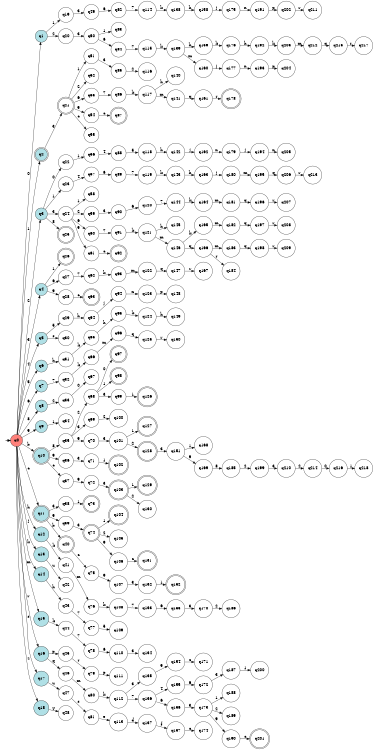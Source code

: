 digraph APTAALF {
__start0 [style = invis, shape = none, label = "", width = 0, height = 0];

rankdir=LR;
size="8,5";

s0 [style="filled", color="black", fillcolor="#ff817b" shape="circle", label="q0"];
s1 [style="filled", color="black", fillcolor="powderblue" shape="circle", label="q1"];
s2 [style="rounded,filled", color="black", fillcolor="powderblue" shape="doublecircle", label="q2"];
s3 [style="filled", color="black", fillcolor="powderblue" shape="circle", label="q3"];
s4 [style="filled", color="black", fillcolor="powderblue" shape="circle", label="q4"];
s5 [style="filled", color="black", fillcolor="powderblue" shape="circle", label="q5"];
s6 [style="filled", color="black", fillcolor="powderblue" shape="circle", label="q6"];
s7 [style="filled", color="black", fillcolor="powderblue" shape="circle", label="q7"];
s8 [style="filled", color="black", fillcolor="powderblue" shape="circle", label="q8"];
s9 [style="filled", color="black", fillcolor="powderblue" shape="circle", label="q9"];
s10 [style="rounded,filled", color="black", fillcolor="powderblue" shape="doublecircle", label="q10"];
s11 [style="rounded,filled", color="black", fillcolor="powderblue" shape="doublecircle", label="q11"];
s12 [style="filled", color="black", fillcolor="powderblue" shape="circle", label="q12"];
s13 [style="filled", color="black", fillcolor="powderblue" shape="circle", label="q13"];
s14 [style="filled", color="black", fillcolor="powderblue" shape="circle", label="q14"];
s15 [style="filled", color="black", fillcolor="powderblue" shape="circle", label="q15"];
s16 [style="filled", color="black", fillcolor="powderblue" shape="circle", label="q16"];
s17 [style="filled", color="black", fillcolor="powderblue" shape="circle", label="q17"];
s18 [style="filled", color="black", fillcolor="powderblue" shape="circle", label="q18"];
s19 [style="filled", color="black", fillcolor="white" shape="circle", label="q19"];
s20 [style="filled", color="black", fillcolor="white" shape="circle", label="q20"];
s21 [style="rounded,filled", color="black", fillcolor="white" shape="doublecircle", label="q21"];
s22 [style="filled", color="black", fillcolor="white" shape="circle", label="q22"];
s23 [style="filled", color="black", fillcolor="white" shape="circle", label="q23"];
s24 [style="filled", color="black", fillcolor="white" shape="circle", label="q24"];
s25 [style="rounded,filled", color="black", fillcolor="white" shape="doublecircle", label="q25"];
s26 [style="rounded,filled", color="black", fillcolor="white" shape="doublecircle", label="q26"];
s27 [style="filled", color="black", fillcolor="white" shape="circle", label="q27"];
s28 [style="filled", color="black", fillcolor="white" shape="circle", label="q28"];
s29 [style="filled", color="black", fillcolor="white" shape="circle", label="q29"];
s30 [style="filled", color="black", fillcolor="white" shape="circle", label="q30"];
s31 [style="filled", color="black", fillcolor="white" shape="circle", label="q31"];
s32 [style="filled", color="black", fillcolor="white" shape="circle", label="q32"];
s33 [style="filled", color="black", fillcolor="white" shape="circle", label="q33"];
s34 [style="filled", color="black", fillcolor="white" shape="circle", label="q34"];
s35 [style="filled", color="black", fillcolor="white" shape="circle", label="q35"];
s36 [style="filled", color="black", fillcolor="white" shape="circle", label="q36"];
s37 [style="filled", color="black", fillcolor="white" shape="circle", label="q37"];
s38 [style="filled", color="black", fillcolor="white" shape="circle", label="q38"];
s39 [style="filled", color="black", fillcolor="white" shape="circle", label="q39"];
s40 [style="rounded,filled", color="black", fillcolor="white" shape="doublecircle", label="q40"];
s41 [style="filled", color="black", fillcolor="white" shape="circle", label="q41"];
s42 [style="filled", color="black", fillcolor="white" shape="circle", label="q42"];
s43 [style="filled", color="black", fillcolor="white" shape="circle", label="q43"];
s44 [style="filled", color="black", fillcolor="white" shape="circle", label="q44"];
s45 [style="filled", color="black", fillcolor="white" shape="circle", label="q45"];
s46 [style="filled", color="black", fillcolor="white" shape="circle", label="q46"];
s47 [style="filled", color="black", fillcolor="white" shape="circle", label="q47"];
s48 [style="filled", color="black", fillcolor="white" shape="circle", label="q48"];
s49 [style="filled", color="black", fillcolor="white" shape="circle", label="q49"];
s50 [style="filled", color="black", fillcolor="white" shape="circle", label="q50"];
s51 [style="filled", color="black", fillcolor="white" shape="circle", label="q51"];
s52 [style="filled", color="black", fillcolor="white" shape="circle", label="q52"];
s53 [style="filled", color="black", fillcolor="white" shape="circle", label="q53"];
s54 [style="filled", color="black", fillcolor="white" shape="circle", label="q54"];
s55 [style="filled", color="black", fillcolor="white" shape="circle", label="q55"];
s56 [style="filled", color="black", fillcolor="white" shape="circle", label="q56"];
s57 [style="filled", color="black", fillcolor="white" shape="circle", label="q57"];
s58 [style="filled", color="black", fillcolor="white" shape="circle", label="q58"];
s59 [style="filled", color="black", fillcolor="white" shape="circle", label="q59"];
s60 [style="filled", color="black", fillcolor="white" shape="circle", label="q60"];
s61 [style="filled", color="black", fillcolor="white" shape="circle", label="q61"];
s62 [style="filled", color="black", fillcolor="white" shape="circle", label="q62"];
s63 [style="rounded,filled", color="black", fillcolor="white" shape="doublecircle", label="q63"];
s64 [style="filled", color="black", fillcolor="white" shape="circle", label="q64"];
s65 [style="filled", color="black", fillcolor="white" shape="circle", label="q65"];
s66 [style="filled", color="black", fillcolor="white" shape="circle", label="q66"];
s67 [style="filled", color="black", fillcolor="white" shape="circle", label="q67"];
s68 [style="filled", color="black", fillcolor="white" shape="circle", label="q68"];
s69 [style="filled", color="black", fillcolor="white" shape="circle", label="q69"];
s70 [style="filled", color="black", fillcolor="white" shape="circle", label="q70"];
s71 [style="filled", color="black", fillcolor="white" shape="circle", label="q71"];
s72 [style="filled", color="black", fillcolor="white" shape="circle", label="q72"];
s73 [style="rounded,filled", color="black", fillcolor="white" shape="doublecircle", label="q73"];
s74 [style="rounded,filled", color="black", fillcolor="white" shape="doublecircle", label="q74"];
s75 [style="filled", color="black", fillcolor="white" shape="circle", label="q75"];
s76 [style="filled", color="black", fillcolor="white" shape="circle", label="q76"];
s77 [style="filled", color="black", fillcolor="white" shape="circle", label="q77"];
s78 [style="filled", color="black", fillcolor="white" shape="circle", label="q78"];
s79 [style="filled", color="black", fillcolor="white" shape="circle", label="q79"];
s80 [style="filled", color="black", fillcolor="white" shape="circle", label="q80"];
s81 [style="filled", color="black", fillcolor="white" shape="circle", label="q81"];
s82 [style="filled", color="black", fillcolor="white" shape="circle", label="q82"];
s83 [style="filled", color="black", fillcolor="white" shape="circle", label="q83"];
s84 [style="filled", color="black", fillcolor="white" shape="circle", label="q84"];
s85 [style="filled", color="black", fillcolor="white" shape="circle", label="q85"];
s86 [style="filled", color="black", fillcolor="white" shape="circle", label="q86"];
s87 [style="rounded,filled", color="black", fillcolor="white" shape="doublecircle", label="q87"];
s88 [style="filled", color="black", fillcolor="white" shape="circle", label="q88"];
s89 [style="filled", color="black", fillcolor="white" shape="circle", label="q89"];
s90 [style="filled", color="black", fillcolor="white" shape="circle", label="q90"];
s91 [style="filled", color="black", fillcolor="white" shape="circle", label="q91"];
s92 [style="rounded,filled", color="black", fillcolor="white" shape="doublecircle", label="q92"];
s93 [style="filled", color="black", fillcolor="white" shape="circle", label="q93"];
s94 [style="filled", color="black", fillcolor="white" shape="circle", label="q94"];
s95 [style="filled", color="black", fillcolor="white" shape="circle", label="q95"];
s96 [style="filled", color="black", fillcolor="white" shape="circle", label="q96"];
s97 [style="rounded,filled", color="black", fillcolor="white" shape="doublecircle", label="q97"];
s98 [style="rounded,filled", color="black", fillcolor="white" shape="doublecircle", label="q98"];
s99 [style="filled", color="black", fillcolor="white" shape="circle", label="q99"];
s100 [style="filled", color="black", fillcolor="white" shape="circle", label="q100"];
s101 [style="filled", color="black", fillcolor="white" shape="circle", label="q101"];
s102 [style="rounded,filled", color="black", fillcolor="white" shape="doublecircle", label="q102"];
s103 [style="rounded,filled", color="black", fillcolor="white" shape="doublecircle", label="q103"];
s104 [style="rounded,filled", color="black", fillcolor="white" shape="doublecircle", label="q104"];
s105 [style="filled", color="black", fillcolor="white" shape="circle", label="q105"];
s106 [style="filled", color="black", fillcolor="white" shape="circle", label="q106"];
s107 [style="filled", color="black", fillcolor="white" shape="circle", label="q107"];
s108 [style="filled", color="black", fillcolor="white" shape="circle", label="q108"];
s109 [style="filled", color="black", fillcolor="white" shape="circle", label="q109"];
s110 [style="filled", color="black", fillcolor="white" shape="circle", label="q110"];
s111 [style="filled", color="black", fillcolor="white" shape="circle", label="q111"];
s112 [style="filled", color="black", fillcolor="white" shape="circle", label="q112"];
s113 [style="filled", color="black", fillcolor="white" shape="circle", label="q113"];
s114 [style="filled", color="black", fillcolor="white" shape="circle", label="q114"];
s115 [style="filled", color="black", fillcolor="white" shape="circle", label="q115"];
s116 [style="filled", color="black", fillcolor="white" shape="circle", label="q116"];
s117 [style="filled", color="black", fillcolor="white" shape="circle", label="q117"];
s118 [style="filled", color="black", fillcolor="white" shape="circle", label="q118"];
s119 [style="filled", color="black", fillcolor="white" shape="circle", label="q119"];
s120 [style="filled", color="black", fillcolor="white" shape="circle", label="q120"];
s121 [style="filled", color="black", fillcolor="white" shape="circle", label="q121"];
s122 [style="filled", color="black", fillcolor="white" shape="circle", label="q122"];
s123 [style="filled", color="black", fillcolor="white" shape="circle", label="q123"];
s124 [style="filled", color="black", fillcolor="white" shape="circle", label="q124"];
s125 [style="filled", color="black", fillcolor="white" shape="circle", label="q125"];
s126 [style="rounded,filled", color="black", fillcolor="white" shape="doublecircle", label="q126"];
s127 [style="rounded,filled", color="black", fillcolor="white" shape="doublecircle", label="q127"];
s128 [style="rounded,filled", color="black", fillcolor="white" shape="doublecircle", label="q128"];
s129 [style="rounded,filled", color="black", fillcolor="white" shape="doublecircle", label="q129"];
s130 [style="filled", color="black", fillcolor="white" shape="circle", label="q130"];
s131 [style="rounded,filled", color="black", fillcolor="white" shape="doublecircle", label="q131"];
s132 [style="filled", color="black", fillcolor="white" shape="circle", label="q132"];
s133 [style="filled", color="black", fillcolor="white" shape="circle", label="q133"];
s134 [style="filled", color="black", fillcolor="white" shape="circle", label="q134"];
s135 [style="filled", color="black", fillcolor="white" shape="circle", label="q135"];
s136 [style="filled", color="black", fillcolor="white" shape="circle", label="q136"];
s137 [style="filled", color="black", fillcolor="white" shape="circle", label="q137"];
s138 [style="filled", color="black", fillcolor="white" shape="circle", label="q138"];
s139 [style="filled", color="black", fillcolor="white" shape="circle", label="q139"];
s140 [style="filled", color="black", fillcolor="white" shape="circle", label="q140"];
s141 [style="filled", color="black", fillcolor="white" shape="circle", label="q141"];
s142 [style="filled", color="black", fillcolor="white" shape="circle", label="q142"];
s143 [style="filled", color="black", fillcolor="white" shape="circle", label="q143"];
s144 [style="filled", color="black", fillcolor="white" shape="circle", label="q144"];
s145 [style="filled", color="black", fillcolor="white" shape="circle", label="q145"];
s146 [style="filled", color="black", fillcolor="white" shape="circle", label="q146"];
s147 [style="filled", color="black", fillcolor="white" shape="circle", label="q147"];
s148 [style="filled", color="black", fillcolor="white" shape="circle", label="q148"];
s149 [style="filled", color="black", fillcolor="white" shape="circle", label="q149"];
s150 [style="filled", color="black", fillcolor="white" shape="circle", label="q150"];
s151 [style="filled", color="black", fillcolor="white" shape="circle", label="q151"];
s152 [style="rounded,filled", color="black", fillcolor="white" shape="doublecircle", label="q152"];
s153 [style="filled", color="black", fillcolor="white" shape="circle", label="q153"];
s154 [style="filled", color="black", fillcolor="white" shape="circle", label="q154"];
s155 [style="filled", color="black", fillcolor="white" shape="circle", label="q155"];
s156 [style="filled", color="black", fillcolor="white" shape="circle", label="q156"];
s157 [style="filled", color="black", fillcolor="white" shape="circle", label="q157"];
s158 [style="filled", color="black", fillcolor="white" shape="circle", label="q158"];
s159 [style="filled", color="black", fillcolor="white" shape="circle", label="q159"];
s160 [style="filled", color="black", fillcolor="white" shape="circle", label="q160"];
s161 [style="filled", color="black", fillcolor="white" shape="circle", label="q161"];
s162 [style="filled", color="black", fillcolor="white" shape="circle", label="q162"];
s163 [style="filled", color="black", fillcolor="white" shape="circle", label="q163"];
s164 [style="filled", color="black", fillcolor="white" shape="circle", label="q164"];
s165 [style="filled", color="black", fillcolor="white" shape="circle", label="q165"];
s166 [style="filled", color="black", fillcolor="white" shape="circle", label="q166"];
s167 [style="filled", color="black", fillcolor="white" shape="circle", label="q167"];
s168 [style="filled", color="black", fillcolor="white" shape="circle", label="q168"];
s169 [style="filled", color="black", fillcolor="white" shape="circle", label="q169"];
s170 [style="filled", color="black", fillcolor="white" shape="circle", label="q170"];
s171 [style="filled", color="black", fillcolor="white" shape="circle", label="q171"];
s172 [style="filled", color="black", fillcolor="white" shape="circle", label="q172"];
s173 [style="filled", color="black", fillcolor="white" shape="circle", label="q173"];
s174 [style="filled", color="black", fillcolor="white" shape="circle", label="q174"];
s175 [style="filled", color="black", fillcolor="white" shape="circle", label="q175"];
s176 [style="filled", color="black", fillcolor="white" shape="circle", label="q176"];
s177 [style="filled", color="black", fillcolor="white" shape="circle", label="q177"];
s178 [style="rounded,filled", color="black", fillcolor="white" shape="doublecircle", label="q178"];
s179 [style="filled", color="black", fillcolor="white" shape="circle", label="q179"];
s180 [style="filled", color="black", fillcolor="white" shape="circle", label="q180"];
s181 [style="filled", color="black", fillcolor="white" shape="circle", label="q181"];
s182 [style="filled", color="black", fillcolor="white" shape="circle", label="q182"];
s183 [style="filled", color="black", fillcolor="white" shape="circle", label="q183"];
s184 [style="filled", color="black", fillcolor="white" shape="circle", label="q184"];
s185 [style="filled", color="black", fillcolor="white" shape="circle", label="q185"];
s186 [style="filled", color="black", fillcolor="white" shape="circle", label="q186"];
s187 [style="filled", color="black", fillcolor="white" shape="circle", label="q187"];
s188 [style="filled", color="black", fillcolor="white" shape="circle", label="q188"];
s189 [style="filled", color="black", fillcolor="white" shape="circle", label="q189"];
s190 [style="filled", color="black", fillcolor="white" shape="circle", label="q190"];
s191 [style="filled", color="black", fillcolor="white" shape="circle", label="q191"];
s192 [style="filled", color="black", fillcolor="white" shape="circle", label="q192"];
s193 [style="filled", color="black", fillcolor="white" shape="circle", label="q193"];
s194 [style="filled", color="black", fillcolor="white" shape="circle", label="q194"];
s195 [style="filled", color="black", fillcolor="white" shape="circle", label="q195"];
s196 [style="filled", color="black", fillcolor="white" shape="circle", label="q196"];
s197 [style="filled", color="black", fillcolor="white" shape="circle", label="q197"];
s198 [style="filled", color="black", fillcolor="white" shape="circle", label="q198"];
s199 [style="filled", color="black", fillcolor="white" shape="circle", label="q199"];
s200 [style="filled", color="black", fillcolor="white" shape="circle", label="q200"];
s201 [style="rounded,filled", color="black", fillcolor="white" shape="doublecircle", label="q201"];
s202 [style="filled", color="black", fillcolor="white" shape="circle", label="q202"];
s203 [style="filled", color="black", fillcolor="white" shape="circle", label="q203"];
s204 [style="filled", color="black", fillcolor="white" shape="circle", label="q204"];
s205 [style="filled", color="black", fillcolor="white" shape="circle", label="q205"];
s206 [style="filled", color="black", fillcolor="white" shape="circle", label="q206"];
s207 [style="filled", color="black", fillcolor="white" shape="circle", label="q207"];
s208 [style="filled", color="black", fillcolor="white" shape="circle", label="q208"];
s209 [style="filled", color="black", fillcolor="white" shape="circle", label="q209"];
s210 [style="filled", color="black", fillcolor="white" shape="circle", label="q210"];
s211 [style="filled", color="black", fillcolor="white" shape="circle", label="q211"];
s212 [style="filled", color="black", fillcolor="white" shape="circle", label="q212"];
s213 [style="filled", color="black", fillcolor="white" shape="circle", label="q213"];
s214 [style="filled", color="black", fillcolor="white" shape="circle", label="q214"];
s215 [style="filled", color="black", fillcolor="white" shape="circle", label="q215"];
s216 [style="filled", color="black", fillcolor="white" shape="circle", label="q216"];
s217 [style="filled", color="black", fillcolor="white" shape="circle", label="q217"];
s218 [style="filled", color="black", fillcolor="white" shape="circle", label="q218"];
subgraph cluster_main { 
	graph [pad=".75", ranksep="0.15", nodesep="0.15"];
	 style=invis; 
	__start0 -> s0 [penwidth=2];
}
s0 -> s1 [label="0"];
s0 -> s2 [label="1"];
s0 -> s3 [label="2"];
s0 -> s4 [label="3"];
s0 -> s5 [label="4"];
s0 -> s6 [label="5"];
s0 -> s7 [label="6"];
s0 -> s8 [label="8"];
s0 -> s9 [label="9"];
s0 -> s10 [label="b"];
s0 -> s11 [label="c"];
s0 -> s12 [label="h"];
s0 -> s13 [label="j"];
s0 -> s14 [label="k"];
s0 -> s15 [label="m"];
s0 -> s16 [label="r"];
s0 -> s17 [label="s"];
s0 -> s18 [label="z"];
s1 -> s19 [label="1"];
s1 -> s20 [label="2"];
s2 -> s21 [label="3"];
s3 -> s22 [label="0"];
s3 -> s23 [label="1"];
s3 -> s24 [label="3"];
s3 -> s25 [label="8"];
s4 -> s26 [label="1"];
s4 -> s27 [label="6"];
s4 -> s28 [label="9"];
s5 -> s29 [label="5"];
s5 -> s30 [label="s"];
s6 -> s31 [label="h"];
s7 -> s32 [label="7"];
s8 -> s33 [label="2"];
s9 -> s34 [label="1"];
s10 -> s35 [label="8"];
s10 -> s36 [label="9"];
s10 -> s37 [label="c"];
s11 -> s38 [label="3"];
s11 -> s39 [label="9"];
s11 -> s40 [label="b"];
s12 -> s41 [label="k"];
s13 -> s42 [label="u"];
s14 -> s43 [label="h"];
s15 -> s44 [label="k"];
s16 -> s45 [label="p"];
s16 -> s46 [label="q"];
s17 -> s47 [label="u"];
s18 -> s48 [label="y"];
s19 -> s49 [label="3"];
s20 -> s50 [label="3"];
s21 -> s51 [label="1"];
s21 -> s52 [label="2"];
s21 -> s53 [label="6"];
s21 -> s54 [label="9"];
s21 -> s55 [label="c"];
s22 -> s56 [label="1"];
s23 -> s57 [label="4"];
s24 -> s58 [label="1"];
s24 -> s59 [label="2"];
s24 -> s60 [label="6"];
s24 -> s61 [label="9"];
s27 -> s62 [label="7"];
s28 -> s63 [label="c"];
s29 -> s64 [label="h"];
s31 -> s65 [label="k"];
s32 -> s66 [label="k"];
s33 -> s67 [label="0"];
s35 -> s68 [label="2"];
s35 -> s69 [label="3"];
s35 -> s70 [label="9"];
s36 -> s71 [label="3"];
s37 -> s72 [label="9"];
s38 -> s73 [label="1"];
s39 -> s74 [label="3"];
s40 -> s75 [label="c"];
s41 -> s76 [label="m"];
s43 -> s77 [label="7"];
s44 -> s78 [label="7"];
s45 -> s79 [label="r"];
s46 -> s80 [label="m"];
s47 -> s81 [label="s"];
s49 -> s82 [label="6"];
s50 -> s83 [label="1"];
s50 -> s84 [label="6"];
s51 -> s85 [label="3"];
s53 -> s86 [label="7"];
s54 -> s87 [label="c"];
s56 -> s88 [label="4"];
s57 -> s89 [label="6"];
s59 -> s90 [label="3"];
s60 -> s91 [label="7"];
s61 -> s92 [label="c"];
s62 -> s93 [label="k"];
s64 -> s94 [label="j"];
s65 -> s95 [label="h"];
s66 -> s96 [label="m"];
s68 -> s97 [label="0"];
s68 -> s98 [label="1"];
s68 -> s99 [label="3"];
s69 -> s100 [label="2"];
s70 -> s101 [label="3"];
s71 -> s102 [label="1"];
s72 -> s103 [label="3"];
s74 -> s104 [label="1"];
s74 -> s105 [label="2"];
s74 -> s106 [label="9"];
s75 -> s107 [label="9"];
s76 -> s108 [label="k"];
s77 -> s109 [label="5"];
s78 -> s110 [label="6"];
s79 -> s111 [label="p"];
s80 -> s112 [label="k"];
s81 -> s113 [label="e"];
s82 -> s114 [label="7"];
s84 -> s115 [label="7"];
s85 -> s116 [label="2"];
s86 -> s117 [label="k"];
s88 -> s118 [label="5"];
s89 -> s119 [label="7"];
s90 -> s120 [label="6"];
s91 -> s121 [label="k"];
s93 -> s122 [label="m"];
s94 -> s123 [label="n"];
s95 -> s124 [label="k"];
s96 -> s125 [label="q"];
s99 -> s126 [label="1"];
s101 -> s127 [label="1"];
s101 -> s128 [label="2"];
s103 -> s129 [label="1"];
s103 -> s130 [label="2"];
s106 -> s131 [label="c"];
s107 -> s132 [label="3"];
s108 -> s133 [label="7"];
s110 -> s134 [label="3"];
s112 -> s135 [label="3"];
s112 -> s136 [label="7"];
s113 -> s137 [label="d"];
s114 -> s138 [label="k"];
s115 -> s139 [label="k"];
s117 -> s140 [label="h"];
s117 -> s141 [label="m"];
s118 -> s142 [label="h"];
s119 -> s143 [label="k"];
s120 -> s144 [label="7"];
s121 -> s145 [label="h"];
s121 -> s146 [label="m"];
s122 -> s147 [label="q"];
s123 -> s148 [label="p"];
s124 -> s149 [label="h"];
s125 -> s150 [label="r"];
s128 -> s151 [label="3"];
s132 -> s152 [label="1"];
s133 -> s153 [label="6"];
s135 -> s154 [label="9"];
s136 -> s155 [label="4"];
s136 -> s156 [label="6"];
s137 -> s157 [label="f"];
s138 -> s158 [label="h"];
s139 -> s159 [label="h"];
s139 -> s160 [label="m"];
s141 -> s161 [label="q"];
s142 -> s162 [label="j"];
s143 -> s163 [label="h"];
s144 -> s164 [label="k"];
s146 -> s165 [label="k"];
s146 -> s166 [label="q"];
s147 -> s167 [label="r"];
s151 -> s168 [label="1"];
s151 -> s169 [label="9"];
s153 -> s170 [label="3"];
s154 -> s171 [label="c"];
s155 -> s172 [label="6"];
s156 -> s173 [label="3"];
s157 -> s174 [label="c"];
s158 -> s175 [label="j"];
s159 -> s176 [label="k"];
s160 -> s177 [label="j"];
s161 -> s178 [label="r"];
s162 -> s179 [label="n"];
s163 -> s180 [label="j"];
s164 -> s181 [label="m"];
s165 -> s182 [label="m"];
s166 -> s183 [label="m"];
s166 -> s184 [label="r"];
s169 -> s185 [label="8"];
s170 -> s186 [label="2"];
s172 -> s187 [label="3"];
s173 -> s188 [label="1"];
s173 -> s189 [label="2"];
s173 -> s190 [label="9"];
s175 -> s191 [label="n"];
s176 -> s192 [label="h"];
s177 -> s193 [label="n"];
s179 -> s194 [label="j"];
s180 -> s195 [label="m"];
s181 -> s196 [label="q"];
s182 -> s197 [label="q"];
s183 -> s198 [label="q"];
s185 -> s199 [label="2"];
s187 -> s200 [label="1"];
s190 -> s201 [label="c"];
s191 -> s202 [label="p"];
s192 -> s203 [label="k"];
s193 -> s204 [label="p"];
s194 -> s205 [label="n"];
s195 -> s206 [label="q"];
s196 -> s207 [label="r"];
s197 -> s208 [label="r"];
s198 -> s209 [label="r"];
s199 -> s210 [label="3"];
s202 -> s211 [label="r"];
s203 -> s212 [label="m"];
s206 -> s213 [label="r"];
s210 -> s214 [label="2"];
s212 -> s215 [label="q"];
s214 -> s216 [label="0"];
s215 -> s217 [label="r"];
s216 -> s218 [label="1"];

}